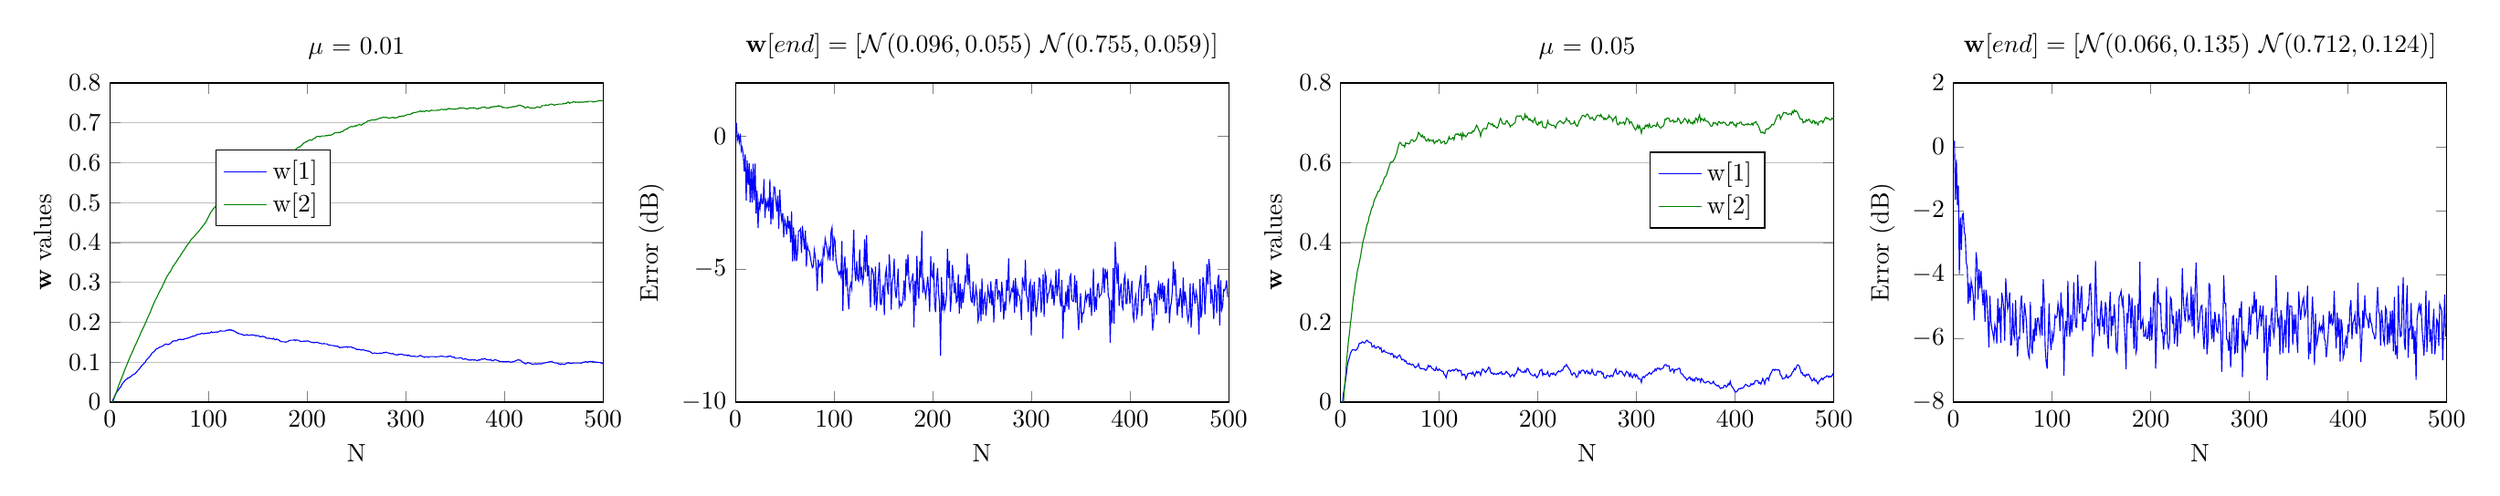 % This file was created by matlab2tikz v0.4.7 running on MATLAB 8.1.
% Copyright (c) 2008--2014, Nico Schlömer <nico.schloemer@gmail.com>
% All rights reserved.
% Minimal pgfplots version: 1.3
% 
% The latest updates can be retrieved from
%   http://www.mathworks.com/matlabcentral/fileexchange/22022-matlab2tikz
% where you can also make suggestions and rate matlab2tikz.
% 
\begin{tikzpicture}

\begin{axis}[%
width=2.7in,
height=1.75in,
unbounded coords=jump,
scale only axis,
xmin=0,
xmax=500,
xlabel={N},
ymin=-10,
ymax=2,
ylabel={Error (dB)},
name=plot2,
title={$\mathbf{w}[end]=[\mathcal{N}(0.096 , 0.055)$ $\mathcal{N}(0.755 , 0.059)]$}
]
\addplot [color=blue,solid,forget plot]
  table[row sep=crcr]{1	0.505\\
2	-0.151\\
3	0.041\\
4	-0.222\\
5	0.087\\
6	-0.552\\
7	-0.424\\
8	-0.736\\
9	-1.321\\
10	-0.677\\
11	-2.418\\
12	-0.912\\
13	-1.846\\
14	-1.027\\
15	-2.498\\
16	-1.237\\
17	-2.494\\
18	-1.039\\
19	-2.408\\
20	-1.029\\
21	-2.906\\
22	-2.041\\
23	-3.46\\
24	-2.499\\
25	-2.707\\
26	-2.169\\
27	-2.539\\
28	-2.53\\
29	-1.618\\
30	-3.074\\
31	-2.454\\
32	-2.65\\
33	-2.433\\
34	-2.823\\
35	-1.622\\
36	-3.322\\
37	-2.305\\
38	-3.149\\
39	-1.91\\
40	-1.941\\
41	-2.4\\
42	-2.827\\
43	-2.245\\
44	-3.48\\
45	-2.022\\
46	-2.828\\
47	-3.165\\
48	-2.897\\
49	-3.811\\
50	-3.138\\
51	-3.293\\
52	-3.698\\
53	-3.008\\
54	-3.488\\
55	-3.189\\
56	-4.001\\
57	-2.834\\
58	-4.71\\
59	-3.435\\
60	-4.7\\
61	-3.706\\
62	-4.699\\
63	-4.394\\
64	-3.579\\
65	-3.552\\
66	-3.489\\
67	-4.39\\
68	-3.373\\
69	-3.819\\
70	-4.265\\
71	-3.55\\
72	-4.911\\
73	-4.105\\
74	-4.281\\
75	-4.327\\
76	-4.539\\
77	-4.761\\
78	-4.949\\
79	-4.896\\
80	-4.287\\
81	-4.521\\
82	-4.922\\
83	-5.824\\
84	-4.639\\
85	-4.903\\
86	-4.832\\
87	-4.706\\
88	-5.559\\
89	-4.239\\
90	-4.426\\
91	-3.858\\
92	-4.055\\
93	-4.249\\
94	-4.555\\
95	-4.248\\
96	-4.673\\
97	-3.587\\
98	-3.431\\
99	-4.695\\
100	-3.814\\
101	-3.931\\
102	-4.651\\
103	-4.897\\
104	-5.09\\
105	-5.199\\
106	-5.093\\
107	-5.268\\
108	-3.946\\
109	-6.572\\
110	-4.902\\
111	-4.532\\
112	-5.659\\
113	-4.945\\
114	-5.957\\
115	-6.509\\
116	-5.715\\
117	-5.541\\
118	-5.744\\
119	-4.64\\
120	-3.529\\
121	-5.022\\
122	-5.451\\
123	-4.702\\
124	-5.373\\
125	-5.442\\
126	-4.267\\
127	-5.393\\
128	-4.916\\
129	-5.508\\
130	-5.289\\
131	-3.881\\
132	-5.109\\
133	-3.727\\
134	-5.274\\
135	-4.858\\
136	-5.556\\
137	-6.44\\
138	-4.971\\
139	-5.024\\
140	-5.208\\
141	-6.357\\
142	-4.906\\
143	-6.557\\
144	-5.99\\
145	-5.276\\
146	-4.746\\
147	-6.33\\
148	-6.333\\
149	-5.837\\
150	-5.591\\
151	-6.729\\
152	-5.24\\
153	-4.988\\
154	-5.651\\
155	-5.951\\
156	-4.441\\
157	-5.122\\
158	-6.529\\
159	-5.462\\
160	-5.326\\
161	-4.611\\
162	-5.802\\
163	-6.095\\
164	-5.569\\
165	-4.984\\
166	-6.41\\
167	-6.257\\
168	-6.389\\
169	-6.323\\
170	-6.117\\
171	-5.434\\
172	-6.201\\
173	-4.622\\
174	-5.249\\
175	-4.451\\
176	-5.512\\
177	-5.792\\
178	-5.472\\
179	-5.396\\
180	-5.154\\
181	-7.19\\
182	-5.438\\
183	-6.371\\
184	-4.503\\
185	-5.681\\
186	-6.116\\
187	-4.709\\
188	-5.322\\
189	-3.565\\
190	-5.895\\
191	-5.481\\
192	-5.804\\
193	-6.05\\
194	-5.692\\
195	-5.288\\
196	-5.784\\
197	-6.612\\
198	-4.523\\
199	-5.232\\
200	-5.32\\
201	-4.742\\
202	-6.339\\
203	-6.617\\
204	-5.431\\
205	-4.957\\
206	-5.908\\
207	-6.316\\
208	-8.255\\
209	-5.311\\
210	-6.58\\
211	-5.891\\
212	-6.531\\
213	-6.36\\
214	-6.011\\
215	-4.236\\
216	-5.33\\
217	-4.69\\
218	-6.6\\
219	-6.065\\
220	-4.846\\
221	-5.31\\
222	-5.911\\
223	-5.511\\
224	-6.246\\
225	-6.19\\
226	-5.191\\
227	-6.67\\
228	-5.546\\
229	-6.495\\
230	-5.755\\
231	-6.265\\
232	-5.765\\
233	-5.305\\
234	-5.455\\
235	-4.399\\
236	-5.598\\
237	-4.825\\
238	-5.803\\
239	-6.204\\
240	-6.242\\
241	-5.461\\
242	-6.387\\
243	-6.092\\
244	-5.706\\
245	-6.043\\
246	-6.95\\
247	-6.789\\
248	-5.741\\
249	-6.953\\
250	-5.354\\
251	-6.709\\
252	-6.168\\
253	-5.973\\
254	-6.76\\
255	-6.293\\
256	-5.703\\
257	-5.948\\
258	-6.28\\
259	-5.463\\
260	-6.368\\
261	-5.803\\
262	-7.005\\
263	-6.069\\
264	-5.393\\
265	-5.393\\
266	-6.147\\
267	-5.812\\
268	-5.84\\
269	-6.607\\
270	-5.485\\
271	-5.962\\
272	-6.902\\
273	-6.219\\
274	-6.563\\
275	-5.401\\
276	-5.825\\
277	-4.595\\
278	-6.213\\
279	-6.03\\
280	-5.753\\
281	-5.83\\
282	-5.42\\
283	-6.636\\
284	-5.332\\
285	-6.442\\
286	-5.755\\
287	-5.972\\
288	-6.001\\
289	-6.252\\
290	-6.913\\
291	-5.311\\
292	-5.542\\
293	-5.822\\
294	-4.652\\
295	-5.967\\
296	-6.095\\
297	-6.617\\
298	-5.63\\
299	-5.482\\
300	-7.496\\
301	-5.595\\
302	-6.583\\
303	-5.48\\
304	-6.334\\
305	-6.799\\
306	-6.341\\
307	-6.005\\
308	-5.35\\
309	-5.393\\
310	-6.633\\
311	-6.135\\
312	-5.197\\
313	-6.802\\
314	-5.118\\
315	-5.288\\
316	-6.283\\
317	-5.941\\
318	-5.885\\
319	-5.609\\
320	-5.449\\
321	-6.119\\
322	-5.592\\
323	-6.368\\
324	-5.883\\
325	-5.029\\
326	-6.014\\
327	-5.666\\
328	-4.982\\
329	-6.155\\
330	-6.394\\
331	-5.408\\
332	-7.619\\
333	-6.365\\
334	-6.62\\
335	-5.837\\
336	-6.401\\
337	-5.602\\
338	-6.537\\
339	-5.306\\
340	-5.215\\
341	-6.113\\
342	-6.205\\
343	-6.211\\
344	-5.245\\
345	-6.266\\
346	-5.436\\
347	-6.61\\
348	-7.298\\
349	-6.411\\
350	-5.907\\
351	-7.029\\
352	-6.654\\
353	-6.662\\
354	-6.362\\
355	-5.923\\
356	-6.175\\
357	-5.956\\
358	-5.946\\
359	-6.433\\
360	-5.692\\
361	-6.753\\
362	-6.149\\
363	-4.984\\
364	-6.609\\
365	-6.036\\
366	-6.536\\
367	-5.596\\
368	-5.55\\
369	-6.047\\
370	-5.986\\
371	-5.925\\
372	-5.634\\
373	-4.938\\
374	-5.889\\
375	-4.989\\
376	-5.297\\
377	-5.122\\
378	-6.006\\
379	-6.125\\
380	-7.778\\
381	-6.157\\
382	-7.032\\
383	-4.963\\
384	-7.049\\
385	-3.973\\
386	-4.732\\
387	-5.557\\
388	-4.774\\
389	-6.38\\
390	-5.824\\
391	-5.541\\
392	-6.396\\
393	-6.5\\
394	-5.394\\
395	-5.221\\
396	-6.292\\
397	-6.298\\
398	-5.362\\
399	-5.715\\
400	-6.305\\
401	-5.857\\
402	-5.444\\
403	-6.758\\
404	-6.917\\
405	-6.199\\
406	-5.993\\
407	-6.769\\
408	-6.555\\
409	-5.766\\
410	-5.458\\
411	-5.214\\
412	-6.764\\
413	-6.147\\
414	-6.166\\
415	-5.588\\
416	-4.863\\
417	-6.09\\
418	-5.569\\
419	-5.541\\
420	-6.281\\
421	-6.162\\
422	-6.367\\
423	-7.312\\
424	-6.933\\
425	-5.909\\
426	-5.937\\
427	-6.719\\
428	-5.811\\
429	-5.566\\
430	-6.173\\
431	-5.538\\
432	-6.129\\
433	-5.508\\
434	-6.235\\
435	-5.606\\
436	-6.647\\
437	-6.626\\
438	-5.874\\
439	-5.356\\
440	-7.03\\
441	-6.413\\
442	-6.265\\
443	-5.808\\
444	-4.708\\
445	-5.624\\
446	-5.009\\
447	-6.049\\
448	-6.74\\
449	-6.148\\
450	-6.409\\
451	-5.712\\
452	-6.027\\
453	-6.83\\
454	-5.316\\
455	-6.377\\
456	-5.846\\
457	-6.205\\
458	-6.695\\
459	-6.961\\
460	-6.69\\
461	-5.542\\
462	-7.206\\
463	-6.464\\
464	-5.532\\
465	-5.933\\
466	-6.304\\
467	-5.853\\
468	-6.043\\
469	-6.515\\
470	-7.462\\
471	-5.379\\
472	-6.835\\
473	-6.582\\
474	-5.3\\
475	-5.566\\
476	-6.707\\
477	-5.902\\
478	-4.81\\
479	-5.584\\
480	-4.627\\
481	-4.962\\
482	-6.292\\
483	-5.766\\
484	-6.242\\
485	-6.887\\
486	-5.581\\
487	-5.843\\
488	-6.665\\
489	-5.421\\
490	-5.215\\
491	-7.124\\
492	-5.418\\
493	-6.536\\
494	-6.395\\
495	-5.775\\
496	-5.807\\
497	-5.69\\
498	-5.42\\
499	-6.043\\
500	-inf\\
};
\end{axis}

\begin{axis}[%
width=2.7in,
height=1.75in,
scale only axis,
xmin=0,
xmax=500,
xlabel={N},
ymin=0,
ymax=0.8,
ytick={  0, 0.1, 0.2, 0.3, 0.4, 0.5, 0.6, 0.7, 0.8},
ylabel={$\mathbf{w}$ values},
ymajorgrids,
at=(plot2.left of south west),
anchor=right of south east,
title={$\mu$ = 0.01},
legend style={at={(0.214,0.55)},anchor=south west,draw=black,fill=white,legend cell align=left}
]
\addplot [color=blue,solid]
  table[row sep=crcr]{1	0\\
2	0\\
3	0.005\\
4	0.01\\
5	0.015\\
6	0.02\\
7	0.025\\
8	0.028\\
9	0.032\\
10	0.035\\
11	0.038\\
12	0.043\\
13	0.047\\
14	0.05\\
15	0.053\\
16	0.056\\
17	0.057\\
18	0.06\\
19	0.06\\
20	0.062\\
21	0.063\\
22	0.066\\
23	0.068\\
24	0.069\\
25	0.07\\
26	0.072\\
27	0.075\\
28	0.078\\
29	0.081\\
30	0.083\\
31	0.087\\
32	0.09\\
33	0.093\\
34	0.095\\
35	0.098\\
36	0.1\\
37	0.105\\
38	0.108\\
39	0.11\\
40	0.113\\
41	0.116\\
42	0.12\\
43	0.123\\
44	0.125\\
45	0.127\\
46	0.13\\
47	0.133\\
48	0.134\\
49	0.135\\
50	0.137\\
51	0.138\\
52	0.139\\
53	0.14\\
54	0.141\\
55	0.143\\
56	0.145\\
57	0.145\\
58	0.145\\
59	0.144\\
60	0.145\\
61	0.146\\
62	0.148\\
63	0.151\\
64	0.153\\
65	0.153\\
66	0.154\\
67	0.153\\
68	0.154\\
69	0.156\\
70	0.157\\
71	0.157\\
72	0.157\\
73	0.157\\
74	0.157\\
75	0.157\\
76	0.159\\
77	0.159\\
78	0.16\\
79	0.16\\
80	0.161\\
81	0.162\\
82	0.163\\
83	0.164\\
84	0.165\\
85	0.165\\
86	0.166\\
87	0.167\\
88	0.169\\
89	0.169\\
90	0.17\\
91	0.17\\
92	0.171\\
93	0.172\\
94	0.172\\
95	0.171\\
96	0.172\\
97	0.172\\
98	0.172\\
99	0.173\\
100	0.173\\
101	0.173\\
102	0.174\\
103	0.176\\
104	0.174\\
105	0.175\\
106	0.175\\
107	0.175\\
108	0.176\\
109	0.175\\
110	0.176\\
111	0.177\\
112	0.179\\
113	0.178\\
114	0.178\\
115	0.178\\
116	0.178\\
117	0.178\\
118	0.18\\
119	0.18\\
120	0.18\\
121	0.182\\
122	0.18\\
123	0.181\\
124	0.179\\
125	0.18\\
126	0.177\\
127	0.177\\
128	0.175\\
129	0.173\\
130	0.173\\
131	0.171\\
132	0.171\\
133	0.17\\
134	0.17\\
135	0.168\\
136	0.167\\
137	0.168\\
138	0.168\\
139	0.169\\
140	0.168\\
141	0.167\\
142	0.167\\
143	0.168\\
144	0.169\\
145	0.168\\
146	0.168\\
147	0.167\\
148	0.166\\
149	0.167\\
150	0.166\\
151	0.166\\
152	0.164\\
153	0.164\\
154	0.164\\
155	0.165\\
156	0.164\\
157	0.164\\
158	0.161\\
159	0.16\\
160	0.16\\
161	0.16\\
162	0.16\\
163	0.159\\
164	0.159\\
165	0.158\\
166	0.16\\
167	0.157\\
168	0.156\\
169	0.158\\
170	0.157\\
171	0.156\\
172	0.154\\
173	0.152\\
174	0.152\\
175	0.151\\
176	0.151\\
177	0.151\\
178	0.15\\
179	0.151\\
180	0.151\\
181	0.153\\
182	0.154\\
183	0.155\\
184	0.155\\
185	0.155\\
186	0.155\\
187	0.156\\
188	0.154\\
189	0.156\\
190	0.155\\
191	0.155\\
192	0.154\\
193	0.152\\
194	0.152\\
195	0.152\\
196	0.152\\
197	0.153\\
198	0.152\\
199	0.153\\
200	0.153\\
201	0.153\\
202	0.152\\
203	0.151\\
204	0.15\\
205	0.15\\
206	0.149\\
207	0.149\\
208	0.149\\
209	0.15\\
210	0.15\\
211	0.149\\
212	0.148\\
213	0.147\\
214	0.147\\
215	0.146\\
216	0.146\\
217	0.147\\
218	0.146\\
219	0.146\\
220	0.146\\
221	0.144\\
222	0.143\\
223	0.143\\
224	0.142\\
225	0.142\\
226	0.142\\
227	0.141\\
228	0.141\\
229	0.14\\
230	0.14\\
231	0.14\\
232	0.138\\
233	0.136\\
234	0.137\\
235	0.137\\
236	0.137\\
237	0.138\\
238	0.138\\
239	0.138\\
240	0.139\\
241	0.137\\
242	0.138\\
243	0.138\\
244	0.138\\
245	0.138\\
246	0.136\\
247	0.136\\
248	0.135\\
249	0.134\\
250	0.132\\
251	0.132\\
252	0.132\\
253	0.132\\
254	0.131\\
255	0.13\\
256	0.131\\
257	0.131\\
258	0.13\\
259	0.129\\
260	0.129\\
261	0.128\\
262	0.128\\
263	0.127\\
264	0.126\\
265	0.124\\
266	0.122\\
267	0.122\\
268	0.123\\
269	0.123\\
270	0.122\\
271	0.122\\
272	0.122\\
273	0.122\\
274	0.123\\
275	0.122\\
276	0.122\\
277	0.124\\
278	0.124\\
279	0.124\\
280	0.125\\
281	0.124\\
282	0.123\\
283	0.123\\
284	0.122\\
285	0.121\\
286	0.121\\
287	0.122\\
288	0.119\\
289	0.119\\
290	0.118\\
291	0.119\\
292	0.118\\
293	0.12\\
294	0.119\\
295	0.12\\
296	0.12\\
297	0.119\\
298	0.118\\
299	0.118\\
300	0.117\\
301	0.118\\
302	0.116\\
303	0.118\\
304	0.116\\
305	0.115\\
306	0.115\\
307	0.114\\
308	0.115\\
309	0.115\\
310	0.114\\
311	0.114\\
312	0.114\\
313	0.115\\
314	0.116\\
315	0.117\\
316	0.115\\
317	0.114\\
318	0.113\\
319	0.112\\
320	0.113\\
321	0.114\\
322	0.114\\
323	0.112\\
324	0.114\\
325	0.114\\
326	0.114\\
327	0.114\\
328	0.114\\
329	0.114\\
330	0.113\\
331	0.113\\
332	0.114\\
333	0.114\\
334	0.114\\
335	0.115\\
336	0.115\\
337	0.115\\
338	0.114\\
339	0.114\\
340	0.114\\
341	0.114\\
342	0.113\\
343	0.115\\
344	0.114\\
345	0.116\\
346	0.114\\
347	0.113\\
348	0.112\\
349	0.113\\
350	0.11\\
351	0.11\\
352	0.11\\
353	0.11\\
354	0.11\\
355	0.111\\
356	0.111\\
357	0.11\\
358	0.107\\
359	0.107\\
360	0.109\\
361	0.108\\
362	0.107\\
363	0.106\\
364	0.105\\
365	0.106\\
366	0.105\\
367	0.106\\
368	0.106\\
369	0.105\\
370	0.106\\
371	0.105\\
372	0.104\\
373	0.104\\
374	0.106\\
375	0.105\\
376	0.107\\
377	0.108\\
378	0.107\\
379	0.108\\
380	0.109\\
381	0.108\\
382	0.106\\
383	0.106\\
384	0.106\\
385	0.105\\
386	0.107\\
387	0.104\\
388	0.104\\
389	0.104\\
390	0.106\\
391	0.106\\
392	0.105\\
393	0.104\\
394	0.104\\
395	0.101\\
396	0.102\\
397	0.102\\
398	0.101\\
399	0.101\\
400	0.101\\
401	0.101\\
402	0.101\\
403	0.101\\
404	0.102\\
405	0.101\\
406	0.1\\
407	0.1\\
408	0.101\\
409	0.101\\
410	0.102\\
411	0.103\\
412	0.104\\
413	0.105\\
414	0.106\\
415	0.105\\
416	0.105\\
417	0.103\\
418	0.101\\
419	0.099\\
420	0.098\\
421	0.096\\
422	0.096\\
423	0.098\\
424	0.099\\
425	0.098\\
426	0.097\\
427	0.096\\
428	0.095\\
429	0.095\\
430	0.095\\
431	0.096\\
432	0.096\\
433	0.095\\
434	0.096\\
435	0.096\\
436	0.096\\
437	0.096\\
438	0.096\\
439	0.097\\
440	0.098\\
441	0.098\\
442	0.099\\
443	0.099\\
444	0.1\\
445	0.1\\
446	0.101\\
447	0.101\\
448	0.102\\
449	0.1\\
450	0.099\\
451	0.098\\
452	0.098\\
453	0.098\\
454	0.097\\
455	0.095\\
456	0.096\\
457	0.094\\
458	0.096\\
459	0.095\\
460	0.095\\
461	0.094\\
462	0.096\\
463	0.097\\
464	0.098\\
465	0.099\\
466	0.097\\
467	0.097\\
468	0.097\\
469	0.097\\
470	0.098\\
471	0.098\\
472	0.098\\
473	0.098\\
474	0.098\\
475	0.098\\
476	0.098\\
477	0.098\\
478	0.097\\
479	0.099\\
480	0.1\\
481	0.1\\
482	0.101\\
483	0.101\\
484	0.099\\
485	0.101\\
486	0.101\\
487	0.102\\
488	0.101\\
489	0.102\\
490	0.1\\
491	0.101\\
492	0.1\\
493	0.1\\
494	0.1\\
495	0.099\\
496	0.099\\
497	0.099\\
498	0.098\\
499	0.097\\
500	0.096\\
};
\addlegendentry{w[1]};

\addplot [color=black!50!green,solid]
  table[row sep=crcr]{1	0\\
2	0\\
3	0\\
4	0.007\\
5	0.014\\
6	0.021\\
7	0.027\\
8	0.035\\
9	0.042\\
10	0.048\\
11	0.055\\
12	0.06\\
13	0.067\\
14	0.073\\
15	0.08\\
16	0.086\\
17	0.092\\
18	0.098\\
19	0.104\\
20	0.11\\
21	0.116\\
22	0.121\\
23	0.127\\
24	0.132\\
25	0.139\\
26	0.143\\
27	0.149\\
28	0.154\\
29	0.16\\
30	0.165\\
31	0.171\\
32	0.177\\
33	0.182\\
34	0.187\\
35	0.192\\
36	0.198\\
37	0.203\\
38	0.209\\
39	0.215\\
40	0.22\\
41	0.225\\
42	0.232\\
43	0.238\\
44	0.244\\
45	0.25\\
46	0.255\\
47	0.26\\
48	0.264\\
49	0.27\\
50	0.275\\
51	0.28\\
52	0.284\\
53	0.289\\
54	0.295\\
55	0.299\\
56	0.305\\
57	0.31\\
58	0.315\\
59	0.319\\
60	0.323\\
61	0.326\\
62	0.33\\
63	0.335\\
64	0.34\\
65	0.343\\
66	0.347\\
67	0.35\\
68	0.354\\
69	0.358\\
70	0.362\\
71	0.365\\
72	0.369\\
73	0.373\\
74	0.377\\
75	0.38\\
76	0.384\\
77	0.388\\
78	0.392\\
79	0.395\\
80	0.398\\
81	0.402\\
82	0.406\\
83	0.409\\
84	0.411\\
85	0.414\\
86	0.416\\
87	0.42\\
88	0.422\\
89	0.425\\
90	0.428\\
91	0.431\\
92	0.434\\
93	0.437\\
94	0.441\\
95	0.443\\
96	0.447\\
97	0.45\\
98	0.454\\
99	0.46\\
100	0.464\\
101	0.469\\
102	0.474\\
103	0.478\\
104	0.481\\
105	0.485\\
106	0.487\\
107	0.49\\
108	0.493\\
109	0.495\\
110	0.498\\
111	0.502\\
112	0.505\\
113	0.506\\
114	0.508\\
115	0.509\\
116	0.511\\
117	0.512\\
118	0.515\\
119	0.518\\
120	0.52\\
121	0.523\\
122	0.523\\
123	0.527\\
124	0.527\\
125	0.531\\
126	0.532\\
127	0.535\\
128	0.537\\
129	0.538\\
130	0.541\\
131	0.542\\
132	0.545\\
133	0.547\\
134	0.549\\
135	0.551\\
136	0.555\\
137	0.556\\
138	0.557\\
139	0.56\\
140	0.56\\
141	0.562\\
142	0.563\\
143	0.565\\
144	0.567\\
145	0.569\\
146	0.572\\
147	0.572\\
148	0.573\\
149	0.575\\
150	0.577\\
151	0.578\\
152	0.579\\
153	0.579\\
154	0.58\\
155	0.581\\
156	0.583\\
157	0.585\\
158	0.585\\
159	0.586\\
160	0.587\\
161	0.589\\
162	0.59\\
163	0.592\\
164	0.594\\
165	0.595\\
166	0.598\\
167	0.599\\
168	0.601\\
169	0.603\\
170	0.605\\
171	0.607\\
172	0.609\\
173	0.611\\
174	0.612\\
175	0.614\\
176	0.617\\
177	0.618\\
178	0.618\\
179	0.62\\
180	0.621\\
181	0.623\\
182	0.624\\
183	0.626\\
184	0.628\\
185	0.628\\
186	0.629\\
187	0.631\\
188	0.632\\
189	0.635\\
190	0.637\\
191	0.638\\
192	0.64\\
193	0.64\\
194	0.643\\
195	0.645\\
196	0.648\\
197	0.65\\
198	0.651\\
199	0.653\\
200	0.653\\
201	0.655\\
202	0.657\\
203	0.657\\
204	0.656\\
205	0.657\\
206	0.659\\
207	0.661\\
208	0.662\\
209	0.664\\
210	0.666\\
211	0.666\\
212	0.666\\
213	0.665\\
214	0.666\\
215	0.667\\
216	0.667\\
217	0.667\\
218	0.667\\
219	0.668\\
220	0.668\\
221	0.668\\
222	0.669\\
223	0.669\\
224	0.669\\
225	0.67\\
226	0.671\\
227	0.673\\
228	0.675\\
229	0.675\\
230	0.675\\
231	0.676\\
232	0.676\\
233	0.675\\
234	0.677\\
235	0.678\\
236	0.678\\
237	0.681\\
238	0.682\\
239	0.683\\
240	0.685\\
241	0.685\\
242	0.688\\
243	0.689\\
244	0.69\\
245	0.691\\
246	0.69\\
247	0.691\\
248	0.691\\
249	0.693\\
250	0.692\\
251	0.694\\
252	0.695\\
253	0.696\\
254	0.695\\
255	0.694\\
256	0.696\\
257	0.698\\
258	0.699\\
259	0.7\\
260	0.702\\
261	0.704\\
262	0.705\\
263	0.705\\
264	0.706\\
265	0.707\\
266	0.707\\
267	0.707\\
268	0.707\\
269	0.708\\
270	0.708\\
271	0.709\\
272	0.71\\
273	0.711\\
274	0.712\\
275	0.712\\
276	0.713\\
277	0.714\\
278	0.714\\
279	0.713\\
280	0.714\\
281	0.713\\
282	0.712\\
283	0.712\\
284	0.712\\
285	0.713\\
286	0.713\\
287	0.714\\
288	0.712\\
289	0.713\\
290	0.712\\
291	0.713\\
292	0.714\\
293	0.716\\
294	0.716\\
295	0.716\\
296	0.717\\
297	0.717\\
298	0.717\\
299	0.718\\
300	0.719\\
301	0.72\\
302	0.721\\
303	0.721\\
304	0.721\\
305	0.721\\
306	0.724\\
307	0.724\\
308	0.726\\
309	0.726\\
310	0.726\\
311	0.727\\
312	0.727\\
313	0.728\\
314	0.729\\
315	0.73\\
316	0.728\\
317	0.729\\
318	0.729\\
319	0.728\\
320	0.73\\
321	0.731\\
322	0.73\\
323	0.729\\
324	0.729\\
325	0.73\\
326	0.732\\
327	0.731\\
328	0.731\\
329	0.731\\
330	0.731\\
331	0.731\\
332	0.732\\
333	0.731\\
334	0.732\\
335	0.733\\
336	0.734\\
337	0.734\\
338	0.733\\
339	0.733\\
340	0.734\\
341	0.733\\
342	0.734\\
343	0.736\\
344	0.735\\
345	0.736\\
346	0.735\\
347	0.734\\
348	0.734\\
349	0.735\\
350	0.734\\
351	0.735\\
352	0.735\\
353	0.736\\
354	0.736\\
355	0.738\\
356	0.737\\
357	0.737\\
358	0.737\\
359	0.737\\
360	0.736\\
361	0.735\\
362	0.736\\
363	0.735\\
364	0.736\\
365	0.738\\
366	0.737\\
367	0.737\\
368	0.737\\
369	0.738\\
370	0.737\\
371	0.736\\
372	0.735\\
373	0.735\\
374	0.737\\
375	0.736\\
376	0.737\\
377	0.739\\
378	0.739\\
379	0.739\\
380	0.74\\
381	0.738\\
382	0.737\\
383	0.737\\
384	0.737\\
385	0.737\\
386	0.74\\
387	0.739\\
388	0.74\\
389	0.741\\
390	0.74\\
391	0.741\\
392	0.741\\
393	0.741\\
394	0.743\\
395	0.741\\
396	0.742\\
397	0.741\\
398	0.738\\
399	0.739\\
400	0.738\\
401	0.738\\
402	0.738\\
403	0.737\\
404	0.738\\
405	0.739\\
406	0.739\\
407	0.739\\
408	0.74\\
409	0.741\\
410	0.74\\
411	0.741\\
412	0.741\\
413	0.742\\
414	0.744\\
415	0.744\\
416	0.744\\
417	0.743\\
418	0.742\\
419	0.742\\
420	0.739\\
421	0.737\\
422	0.738\\
423	0.74\\
424	0.74\\
425	0.738\\
426	0.737\\
427	0.737\\
428	0.737\\
429	0.737\\
430	0.737\\
431	0.737\\
432	0.738\\
433	0.74\\
434	0.74\\
435	0.739\\
436	0.738\\
437	0.74\\
438	0.743\\
439	0.743\\
440	0.743\\
441	0.743\\
442	0.745\\
443	0.744\\
444	0.744\\
445	0.745\\
446	0.746\\
447	0.747\\
448	0.747\\
449	0.746\\
450	0.745\\
451	0.744\\
452	0.746\\
453	0.746\\
454	0.746\\
455	0.747\\
456	0.747\\
457	0.747\\
458	0.747\\
459	0.747\\
460	0.749\\
461	0.748\\
462	0.749\\
463	0.749\\
464	0.752\\
465	0.752\\
466	0.749\\
467	0.75\\
468	0.751\\
469	0.751\\
470	0.753\\
471	0.753\\
472	0.751\\
473	0.752\\
474	0.752\\
475	0.752\\
476	0.751\\
477	0.752\\
478	0.752\\
479	0.752\\
480	0.752\\
481	0.752\\
482	0.753\\
483	0.753\\
484	0.752\\
485	0.754\\
486	0.754\\
487	0.754\\
488	0.754\\
489	0.754\\
490	0.752\\
491	0.753\\
492	0.753\\
493	0.754\\
494	0.754\\
495	0.755\\
496	0.755\\
497	0.756\\
498	0.755\\
499	0.755\\
500	0.755\\
};
\addlegendentry{w[2]};

\end{axis}

\begin{axis}[%
width=2.7in,
height=1.75in,
scale only axis,
xmin=0,
xmax=500,
xlabel={N},
ymin=0,
ymax=0.8,
ylabel={$\mathbf{w}$ values},
ymajorgrids,
name=plot3,
at=(plot2.right of south east),
anchor=left of south west,
title={$\mu$ = 0.05},
legend style={at={(0.627,0.544)},anchor=south west,draw=black,fill=white,legend cell align=left}
]
\addplot [color=blue,solid]
  table[row sep=crcr]{1	0\\
2	0\\
3	0.023\\
4	0.036\\
5	0.054\\
6	0.071\\
7	0.093\\
8	0.104\\
9	0.112\\
10	0.122\\
11	0.127\\
12	0.131\\
13	0.131\\
14	0.131\\
15	0.129\\
16	0.131\\
17	0.134\\
18	0.139\\
19	0.147\\
20	0.148\\
21	0.148\\
22	0.151\\
23	0.15\\
24	0.148\\
25	0.149\\
26	0.154\\
27	0.155\\
28	0.151\\
29	0.15\\
30	0.149\\
31	0.148\\
32	0.138\\
33	0.139\\
34	0.142\\
35	0.136\\
36	0.135\\
37	0.138\\
38	0.139\\
39	0.138\\
40	0.133\\
41	0.136\\
42	0.125\\
43	0.126\\
44	0.13\\
45	0.126\\
46	0.125\\
47	0.124\\
48	0.123\\
49	0.122\\
50	0.122\\
51	0.119\\
52	0.122\\
53	0.12\\
54	0.112\\
55	0.116\\
56	0.113\\
57	0.11\\
58	0.114\\
59	0.116\\
60	0.118\\
61	0.113\\
62	0.106\\
63	0.107\\
64	0.107\\
65	0.102\\
66	0.104\\
67	0.098\\
68	0.096\\
69	0.095\\
70	0.097\\
71	0.094\\
72	0.093\\
73	0.095\\
74	0.093\\
75	0.088\\
76	0.086\\
77	0.089\\
78	0.09\\
79	0.096\\
80	0.087\\
81	0.084\\
82	0.084\\
83	0.084\\
84	0.083\\
85	0.083\\
86	0.08\\
87	0.08\\
88	0.086\\
89	0.092\\
90	0.088\\
91	0.091\\
92	0.088\\
93	0.083\\
94	0.083\\
95	0.079\\
96	0.079\\
97	0.087\\
98	0.081\\
99	0.079\\
100	0.083\\
101	0.08\\
102	0.079\\
103	0.077\\
104	0.077\\
105	0.069\\
106	0.067\\
107	0.061\\
108	0.071\\
109	0.079\\
110	0.08\\
111	0.077\\
112	0.078\\
113	0.08\\
114	0.081\\
115	0.078\\
116	0.081\\
117	0.083\\
118	0.082\\
119	0.077\\
120	0.08\\
121	0.079\\
122	0.079\\
123	0.067\\
124	0.07\\
125	0.068\\
126	0.069\\
127	0.058\\
128	0.064\\
129	0.071\\
130	0.072\\
131	0.072\\
132	0.073\\
133	0.07\\
134	0.075\\
135	0.069\\
136	0.065\\
137	0.072\\
138	0.077\\
139	0.073\\
140	0.076\\
141	0.074\\
142	0.067\\
143	0.077\\
144	0.083\\
145	0.081\\
146	0.078\\
147	0.074\\
148	0.078\\
149	0.081\\
150	0.087\\
151	0.086\\
152	0.076\\
153	0.072\\
154	0.073\\
155	0.069\\
156	0.072\\
157	0.07\\
158	0.069\\
159	0.072\\
160	0.07\\
161	0.073\\
162	0.073\\
163	0.076\\
164	0.069\\
165	0.071\\
166	0.07\\
167	0.072\\
168	0.077\\
169	0.074\\
170	0.071\\
171	0.069\\
172	0.063\\
173	0.066\\
174	0.069\\
175	0.068\\
176	0.064\\
177	0.071\\
178	0.071\\
179	0.078\\
180	0.086\\
181	0.08\\
182	0.081\\
183	0.076\\
184	0.075\\
185	0.076\\
186	0.074\\
187	0.079\\
188	0.075\\
189	0.084\\
190	0.084\\
191	0.077\\
192	0.073\\
193	0.069\\
194	0.068\\
195	0.066\\
196	0.066\\
197	0.07\\
198	0.065\\
199	0.061\\
200	0.065\\
201	0.069\\
202	0.078\\
203	0.08\\
204	0.082\\
205	0.067\\
206	0.072\\
207	0.069\\
208	0.069\\
209	0.071\\
210	0.076\\
211	0.066\\
212	0.064\\
213	0.071\\
214	0.072\\
215	0.069\\
216	0.073\\
217	0.069\\
218	0.067\\
219	0.072\\
220	0.075\\
221	0.078\\
222	0.076\\
223	0.076\\
224	0.08\\
225	0.079\\
226	0.085\\
227	0.09\\
228	0.089\\
229	0.094\\
230	0.089\\
231	0.086\\
232	0.082\\
233	0.079\\
234	0.069\\
235	0.068\\
236	0.073\\
237	0.073\\
238	0.07\\
239	0.062\\
240	0.063\\
241	0.069\\
242	0.077\\
243	0.072\\
244	0.078\\
245	0.08\\
246	0.08\\
247	0.077\\
248	0.072\\
249	0.077\\
250	0.079\\
251	0.072\\
252	0.075\\
253	0.07\\
254	0.073\\
255	0.082\\
256	0.074\\
257	0.069\\
258	0.067\\
259	0.067\\
260	0.076\\
261	0.078\\
262	0.075\\
263	0.076\\
264	0.077\\
265	0.071\\
266	0.073\\
267	0.062\\
268	0.06\\
269	0.06\\
270	0.067\\
271	0.066\\
272	0.066\\
273	0.063\\
274	0.067\\
275	0.066\\
276	0.064\\
277	0.072\\
278	0.078\\
279	0.083\\
280	0.071\\
281	0.07\\
282	0.072\\
283	0.078\\
284	0.076\\
285	0.077\\
286	0.072\\
287	0.069\\
288	0.065\\
289	0.072\\
290	0.077\\
291	0.075\\
292	0.071\\
293	0.064\\
294	0.072\\
295	0.064\\
296	0.061\\
297	0.068\\
298	0.07\\
299	0.063\\
300	0.068\\
301	0.065\\
302	0.058\\
303	0.059\\
304	0.057\\
305	0.049\\
306	0.062\\
307	0.064\\
308	0.061\\
309	0.065\\
310	0.068\\
311	0.068\\
312	0.071\\
313	0.074\\
314	0.071\\
315	0.07\\
316	0.074\\
317	0.077\\
318	0.077\\
319	0.083\\
320	0.079\\
321	0.085\\
322	0.084\\
323	0.085\\
324	0.081\\
325	0.083\\
326	0.084\\
327	0.085\\
328	0.091\\
329	0.094\\
330	0.094\\
331	0.09\\
332	0.091\\
333	0.091\\
334	0.077\\
335	0.078\\
336	0.083\\
337	0.083\\
338	0.074\\
339	0.081\\
340	0.082\\
341	0.081\\
342	0.083\\
343	0.085\\
344	0.083\\
345	0.071\\
346	0.071\\
347	0.069\\
348	0.064\\
349	0.062\\
350	0.06\\
351	0.055\\
352	0.058\\
353	0.061\\
354	0.063\\
355	0.056\\
356	0.059\\
357	0.053\\
358	0.057\\
359	0.053\\
360	0.061\\
361	0.061\\
362	0.055\\
363	0.058\\
364	0.058\\
365	0.05\\
366	0.059\\
367	0.056\\
368	0.051\\
369	0.049\\
370	0.048\\
371	0.05\\
372	0.052\\
373	0.051\\
374	0.05\\
375	0.046\\
376	0.046\\
377	0.048\\
378	0.052\\
379	0.046\\
380	0.044\\
381	0.042\\
382	0.04\\
383	0.042\\
384	0.038\\
385	0.034\\
386	0.036\\
387	0.035\\
388	0.036\\
389	0.042\\
390	0.042\\
391	0.037\\
392	0.04\\
393	0.046\\
394	0.043\\
395	0.052\\
396	0.042\\
397	0.038\\
398	0.035\\
399	0.03\\
400	0.026\\
401	0.025\\
402	0.027\\
403	0.031\\
404	0.034\\
405	0.033\\
406	0.035\\
407	0.034\\
408	0.036\\
409	0.038\\
410	0.043\\
411	0.044\\
412	0.042\\
413	0.04\\
414	0.039\\
415	0.04\\
416	0.046\\
417	0.043\\
418	0.046\\
419	0.045\\
420	0.052\\
421	0.054\\
422	0.054\\
423	0.054\\
424	0.047\\
425	0.049\\
426	0.045\\
427	0.051\\
428	0.059\\
429	0.053\\
430	0.045\\
431	0.056\\
432	0.059\\
433	0.061\\
434	0.055\\
435	0.065\\
436	0.071\\
437	0.075\\
438	0.081\\
439	0.082\\
440	0.079\\
441	0.082\\
442	0.081\\
443	0.08\\
444	0.081\\
445	0.079\\
446	0.067\\
447	0.066\\
448	0.058\\
449	0.059\\
450	0.059\\
451	0.062\\
452	0.068\\
453	0.061\\
454	0.061\\
455	0.065\\
456	0.065\\
457	0.068\\
458	0.075\\
459	0.077\\
460	0.084\\
461	0.081\\
462	0.087\\
463	0.093\\
464	0.093\\
465	0.09\\
466	0.082\\
467	0.073\\
468	0.074\\
469	0.067\\
470	0.068\\
471	0.064\\
472	0.069\\
473	0.067\\
474	0.07\\
475	0.068\\
476	0.062\\
477	0.058\\
478	0.053\\
479	0.055\\
480	0.06\\
481	0.053\\
482	0.055\\
483	0.05\\
484	0.046\\
485	0.052\\
486	0.054\\
487	0.057\\
488	0.06\\
489	0.056\\
490	0.06\\
491	0.062\\
492	0.063\\
493	0.066\\
494	0.065\\
495	0.062\\
496	0.065\\
497	0.063\\
498	0.065\\
499	0.07\\
500	0.066\\
};
\addlegendentry{w[1]};

\addplot [color=black!50!green,solid]
  table[row sep=crcr]{1	0\\
2	0\\
3	0\\
4	0.036\\
5	0.064\\
6	0.099\\
7	0.126\\
8	0.153\\
9	0.171\\
10	0.197\\
11	0.215\\
12	0.239\\
13	0.262\\
14	0.277\\
15	0.296\\
16	0.309\\
17	0.328\\
18	0.338\\
19	0.349\\
20	0.362\\
21	0.376\\
22	0.392\\
23	0.405\\
24	0.413\\
25	0.423\\
26	0.436\\
27	0.446\\
28	0.451\\
29	0.465\\
30	0.471\\
31	0.481\\
32	0.488\\
33	0.493\\
34	0.505\\
35	0.51\\
36	0.515\\
37	0.521\\
38	0.528\\
39	0.528\\
40	0.533\\
41	0.542\\
42	0.545\\
43	0.55\\
44	0.56\\
45	0.564\\
46	0.567\\
47	0.572\\
48	0.582\\
49	0.588\\
50	0.597\\
51	0.602\\
52	0.601\\
53	0.603\\
54	0.607\\
55	0.611\\
56	0.618\\
57	0.624\\
58	0.636\\
59	0.645\\
60	0.651\\
61	0.65\\
62	0.645\\
63	0.643\\
64	0.644\\
65	0.639\\
66	0.65\\
67	0.648\\
68	0.649\\
69	0.647\\
70	0.648\\
71	0.654\\
72	0.658\\
73	0.658\\
74	0.653\\
75	0.654\\
76	0.656\\
77	0.66\\
78	0.666\\
79	0.676\\
80	0.673\\
81	0.669\\
82	0.665\\
83	0.669\\
84	0.663\\
85	0.665\\
86	0.658\\
87	0.654\\
88	0.656\\
89	0.66\\
90	0.654\\
91	0.657\\
92	0.656\\
93	0.654\\
94	0.657\\
95	0.648\\
96	0.651\\
97	0.655\\
98	0.653\\
99	0.657\\
100	0.658\\
101	0.656\\
102	0.649\\
103	0.651\\
104	0.653\\
105	0.654\\
106	0.647\\
107	0.648\\
108	0.651\\
109	0.657\\
110	0.665\\
111	0.659\\
112	0.659\\
113	0.661\\
114	0.663\\
115	0.657\\
116	0.669\\
117	0.672\\
118	0.671\\
119	0.673\\
120	0.669\\
121	0.669\\
122	0.673\\
123	0.661\\
124	0.674\\
125	0.667\\
126	0.669\\
127	0.665\\
128	0.668\\
129	0.673\\
130	0.675\\
131	0.674\\
132	0.675\\
133	0.674\\
134	0.68\\
135	0.678\\
136	0.683\\
137	0.689\\
138	0.694\\
139	0.689\\
140	0.683\\
141	0.678\\
142	0.666\\
143	0.677\\
144	0.682\\
145	0.686\\
146	0.686\\
147	0.685\\
148	0.685\\
149	0.694\\
150	0.7\\
151	0.699\\
152	0.697\\
153	0.695\\
154	0.698\\
155	0.691\\
156	0.693\\
157	0.69\\
158	0.688\\
159	0.687\\
160	0.693\\
161	0.702\\
162	0.711\\
163	0.707\\
164	0.699\\
165	0.697\\
166	0.697\\
167	0.697\\
168	0.705\\
169	0.705\\
170	0.699\\
171	0.697\\
172	0.69\\
173	0.694\\
174	0.694\\
175	0.697\\
176	0.698\\
177	0.701\\
178	0.714\\
179	0.717\\
180	0.717\\
181	0.716\\
182	0.718\\
183	0.717\\
184	0.712\\
185	0.707\\
186	0.71\\
187	0.721\\
188	0.713\\
189	0.717\\
190	0.712\\
191	0.707\\
192	0.71\\
193	0.705\\
194	0.706\\
195	0.701\\
196	0.707\\
197	0.712\\
198	0.701\\
199	0.696\\
200	0.694\\
201	0.701\\
202	0.698\\
203	0.703\\
204	0.704\\
205	0.69\\
206	0.689\\
207	0.688\\
208	0.687\\
209	0.693\\
210	0.705\\
211	0.698\\
212	0.696\\
213	0.696\\
214	0.693\\
215	0.694\\
216	0.694\\
217	0.691\\
218	0.687\\
219	0.695\\
220	0.7\\
221	0.702\\
222	0.704\\
223	0.705\\
224	0.702\\
225	0.7\\
226	0.698\\
227	0.702\\
228	0.703\\
229	0.712\\
230	0.707\\
231	0.704\\
232	0.705\\
233	0.697\\
234	0.697\\
235	0.698\\
236	0.698\\
237	0.704\\
238	0.698\\
239	0.693\\
240	0.691\\
241	0.697\\
242	0.705\\
243	0.708\\
244	0.713\\
245	0.718\\
246	0.719\\
247	0.717\\
248	0.715\\
249	0.719\\
250	0.722\\
251	0.72\\
252	0.715\\
253	0.71\\
254	0.711\\
255	0.714\\
256	0.71\\
257	0.706\\
258	0.708\\
259	0.714\\
260	0.718\\
261	0.719\\
262	0.719\\
263	0.716\\
264	0.721\\
265	0.714\\
266	0.714\\
267	0.708\\
268	0.712\\
269	0.708\\
270	0.711\\
271	0.711\\
272	0.719\\
273	0.714\\
274	0.714\\
275	0.711\\
276	0.704\\
277	0.71\\
278	0.713\\
279	0.716\\
280	0.701\\
281	0.695\\
282	0.695\\
283	0.702\\
284	0.699\\
285	0.699\\
286	0.7\\
287	0.702\\
288	0.696\\
289	0.702\\
290	0.712\\
291	0.71\\
292	0.708\\
293	0.698\\
294	0.703\\
295	0.702\\
296	0.695\\
297	0.691\\
298	0.686\\
299	0.682\\
300	0.686\\
301	0.694\\
302	0.686\\
303	0.693\\
304	0.685\\
305	0.674\\
306	0.686\\
307	0.687\\
308	0.685\\
309	0.694\\
310	0.691\\
311	0.695\\
312	0.689\\
313	0.697\\
314	0.69\\
315	0.688\\
316	0.69\\
317	0.693\\
318	0.694\\
319	0.692\\
320	0.691\\
321	0.7\\
322	0.694\\
323	0.691\\
324	0.687\\
325	0.687\\
326	0.691\\
327	0.691\\
328	0.697\\
329	0.709\\
330	0.708\\
331	0.712\\
332	0.712\\
333	0.711\\
334	0.703\\
335	0.704\\
336	0.705\\
337	0.707\\
338	0.701\\
339	0.704\\
340	0.703\\
341	0.703\\
342	0.712\\
343	0.709\\
344	0.704\\
345	0.698\\
346	0.701\\
347	0.702\\
348	0.708\\
349	0.711\\
350	0.708\\
351	0.704\\
352	0.699\\
353	0.708\\
354	0.704\\
355	0.699\\
356	0.701\\
357	0.697\\
358	0.704\\
359	0.7\\
360	0.712\\
361	0.71\\
362	0.703\\
363	0.714\\
364	0.72\\
365	0.704\\
366	0.711\\
367	0.709\\
368	0.705\\
369	0.711\\
370	0.705\\
371	0.704\\
372	0.704\\
373	0.701\\
374	0.698\\
375	0.693\\
376	0.691\\
377	0.693\\
378	0.701\\
379	0.699\\
380	0.7\\
381	0.697\\
382	0.694\\
383	0.702\\
384	0.703\\
385	0.699\\
386	0.7\\
387	0.699\\
388	0.702\\
389	0.701\\
390	0.7\\
391	0.695\\
392	0.694\\
393	0.694\\
394	0.696\\
395	0.702\\
396	0.699\\
397	0.702\\
398	0.7\\
399	0.694\\
400	0.695\\
401	0.69\\
402	0.699\\
403	0.698\\
404	0.698\\
405	0.702\\
406	0.702\\
407	0.696\\
408	0.696\\
409	0.694\\
410	0.695\\
411	0.697\\
412	0.695\\
413	0.698\\
414	0.696\\
415	0.695\\
416	0.695\\
417	0.699\\
418	0.694\\
419	0.7\\
420	0.701\\
421	0.703\\
422	0.697\\
423	0.695\\
424	0.69\\
425	0.683\\
426	0.676\\
427	0.675\\
428	0.677\\
429	0.674\\
430	0.673\\
431	0.683\\
432	0.685\\
433	0.685\\
434	0.685\\
435	0.689\\
436	0.69\\
437	0.695\\
438	0.696\\
439	0.695\\
440	0.7\\
441	0.707\\
442	0.713\\
443	0.719\\
444	0.72\\
445	0.72\\
446	0.709\\
447	0.715\\
448	0.719\\
449	0.726\\
450	0.725\\
451	0.725\\
452	0.725\\
453	0.721\\
454	0.721\\
455	0.723\\
456	0.723\\
457	0.72\\
458	0.729\\
459	0.725\\
460	0.732\\
461	0.728\\
462	0.73\\
463	0.726\\
464	0.722\\
465	0.715\\
466	0.71\\
467	0.709\\
468	0.709\\
469	0.7\\
470	0.703\\
471	0.702\\
472	0.708\\
473	0.705\\
474	0.707\\
475	0.709\\
476	0.704\\
477	0.702\\
478	0.699\\
479	0.706\\
480	0.705\\
481	0.698\\
482	0.702\\
483	0.699\\
484	0.695\\
485	0.703\\
486	0.703\\
487	0.705\\
488	0.705\\
489	0.7\\
490	0.705\\
491	0.711\\
492	0.714\\
493	0.71\\
494	0.712\\
495	0.71\\
496	0.707\\
497	0.707\\
498	0.712\\
499	0.71\\
500	0.712\\
};
\addlegendentry{w[2]};

\end{axis}

\begin{axis}[%
width=2.7in,
height=1.75in,
unbounded coords=jump,
scale only axis,
xmin=0,
xmax=500,
xlabel={N},
ymin=-8,
ymax=2,
ylabel={Error (dB)},
at=(plot3.right of south east),
anchor=left of south west,
title={$\mathbf{w}[end]=[\mathcal{N}(0.066 , 0.135)$ $\mathcal{N}(0.712 , 0.124)]$}
]
\addplot [color=blue,solid,forget plot]
  table[row sep=crcr]{1	0.186\\
2	-1.654\\
3	-0.405\\
4	-1.824\\
5	-1.218\\
6	-3.989\\
7	-2.212\\
8	-3.225\\
9	-2.132\\
10	-2.088\\
11	-2.679\\
12	-2.768\\
13	-3.638\\
14	-3.767\\
15	-4.928\\
16	-4.267\\
17	-4.834\\
18	-4.21\\
19	-4.388\\
20	-4.634\\
21	-5.443\\
22	-4.591\\
23	-3.308\\
24	-3.636\\
25	-4.788\\
26	-3.839\\
27	-4.443\\
28	-3.89\\
29	-4.501\\
30	-4.969\\
31	-4.468\\
32	-5.485\\
33	-4.488\\
34	-4.735\\
35	-5.471\\
36	-6.287\\
37	-4.672\\
38	-5.465\\
39	-5.713\\
40	-5.852\\
41	-6.056\\
42	-5.577\\
43	-5.726\\
44	-6.174\\
45	-4.755\\
46	-5.526\\
47	-5.031\\
48	-6.144\\
49	-4.579\\
50	-4.77\\
51	-5.048\\
52	-6.075\\
53	-4.123\\
54	-4.657\\
55	-5.092\\
56	-4.954\\
57	-4.56\\
58	-6.212\\
59	-6.201\\
60	-4.897\\
61	-5.865\\
62	-5.994\\
63	-4.808\\
64	-5.852\\
65	-6.576\\
66	-5.976\\
67	-6.004\\
68	-5.004\\
69	-4.654\\
70	-5.304\\
71	-5.842\\
72	-4.901\\
73	-5.159\\
74	-5.5\\
75	-6.23\\
76	-6.531\\
77	-6.619\\
78	-4.861\\
79	-6.244\\
80	-6.484\\
81	-5.703\\
82	-6.103\\
83	-5.374\\
84	-5.928\\
85	-5.376\\
86	-5.37\\
87	-5.666\\
88	-5.848\\
89	-5.001\\
90	-5.922\\
91	-4.147\\
92	-4.754\\
93	-6.285\\
94	-6.751\\
95	-6.953\\
96	-6.003\\
97	-4.907\\
98	-6.033\\
99	-6.366\\
100	-5.853\\
101	-6.06\\
102	-5.796\\
103	-5.29\\
104	-5.358\\
105	-5.313\\
106	-4.91\\
107	-5.126\\
108	-5.773\\
109	-4.564\\
110	-5.261\\
111	-5.129\\
112	-7.179\\
113	-5.753\\
114	-5.46\\
115	-5.952\\
116	-4.206\\
117	-5.562\\
118	-5.951\\
119	-5.255\\
120	-5.811\\
121	-5.422\\
122	-4.246\\
123	-5.232\\
124	-5.642\\
125	-5.66\\
126	-4.009\\
127	-4.834\\
128	-5.225\\
129	-4.69\\
130	-4.364\\
131	-5.778\\
132	-5.234\\
133	-5.469\\
134	-5.469\\
135	-5.259\\
136	-5.032\\
137	-5.09\\
138	-4.338\\
139	-4.297\\
140	-4.957\\
141	-6.584\\
142	-6.049\\
143	-5.819\\
144	-3.57\\
145	-4.649\\
146	-5.628\\
147	-5.389\\
148	-5.935\\
149	-5.184\\
150	-4.823\\
151	-5.637\\
152	-5.411\\
153	-5.88\\
154	-4.867\\
155	-5.054\\
156	-5.892\\
157	-6.334\\
158	-5.093\\
159	-4.546\\
160	-5.93\\
161	-5.306\\
162	-5.597\\
163	-4.936\\
164	-5.436\\
165	-6.384\\
166	-6.459\\
167	-5.659\\
168	-4.718\\
169	-4.653\\
170	-4.524\\
171	-4.946\\
172	-4.772\\
173	-5.476\\
174	-6.037\\
175	-6.978\\
176	-5.215\\
177	-5.528\\
178	-4.609\\
179	-4.887\\
180	-5.682\\
181	-4.728\\
182	-5.428\\
183	-6.336\\
184	-4.97\\
185	-6.461\\
186	-6.334\\
187	-4.926\\
188	-5.431\\
189	-3.605\\
190	-5.728\\
191	-5.547\\
192	-5.407\\
193	-5.945\\
194	-5.938\\
195	-5.723\\
196	-6.011\\
197	-6.012\\
198	-5.469\\
199	-6.086\\
200	-5.034\\
201	-6.063\\
202	-5.584\\
203	-4.607\\
204	-4.558\\
205	-6.951\\
206	-5.936\\
207	-4.109\\
208	-4.869\\
209	-4.935\\
210	-4.912\\
211	-5.781\\
212	-5.745\\
213	-6.353\\
214	-5.827\\
215	-5.863\\
216	-4.381\\
217	-6.158\\
218	-6.317\\
219	-6.145\\
220	-4.722\\
221	-4.783\\
222	-5.543\\
223	-5.3\\
224	-6.178\\
225	-5.801\\
226	-5.156\\
227	-6.258\\
228	-5.32\\
229	-5.078\\
230	-5.86\\
231	-5.57\\
232	-3.806\\
233	-4.77\\
234	-5.196\\
235	-5.478\\
236	-4.801\\
237	-4.65\\
238	-5.419\\
239	-5.318\\
240	-5.428\\
241	-4.377\\
242	-5.63\\
243	-4.625\\
244	-6.017\\
245	-4.494\\
246	-3.631\\
247	-4.774\\
248	-5.84\\
249	-5.601\\
250	-5.204\\
251	-5.001\\
252	-4.971\\
253	-5.809\\
254	-6.338\\
255	-5.64\\
256	-5.044\\
257	-6.507\\
258	-6.103\\
259	-4.294\\
260	-4.336\\
261	-5.476\\
262	-6.023\\
263	-5.389\\
264	-6.119\\
265	-5.171\\
266	-5.445\\
267	-5.773\\
268	-5.817\\
269	-5.236\\
270	-5.474\\
271	-5.817\\
272	-7.056\\
273	-5.94\\
274	-4.036\\
275	-4.907\\
276	-4.909\\
277	-6.032\\
278	-6.055\\
279	-6.4\\
280	-5.808\\
281	-6.918\\
282	-6.195\\
283	-5.324\\
284	-5.297\\
285	-6.474\\
286	-6.43\\
287	-5.377\\
288	-6.472\\
289	-5.545\\
290	-5.054\\
291	-5.354\\
292	-4.84\\
293	-7.217\\
294	-5.765\\
295	-6.078\\
296	-6.343\\
297	-6.105\\
298	-6.19\\
299	-5.677\\
300	-5.012\\
301	-5.885\\
302	-5.302\\
303	-5.03\\
304	-5.233\\
305	-4.54\\
306	-5.186\\
307	-4.769\\
308	-6.026\\
309	-5.611\\
310	-5.346\\
311	-4.974\\
312	-5.627\\
313	-5.23\\
314	-4.987\\
315	-6.47\\
316	-5.931\\
317	-5.28\\
318	-7.317\\
319	-6.218\\
320	-5.589\\
321	-6.264\\
322	-5.309\\
323	-5.047\\
324	-5.741\\
325	-5.931\\
326	-5.51\\
327	-4.026\\
328	-5.065\\
329	-5.576\\
330	-5.418\\
331	-6.518\\
332	-5.123\\
333	-5.353\\
334	-6.466\\
335	-5.915\\
336	-5.419\\
337	-6.293\\
338	-5.059\\
339	-4.557\\
340	-6.47\\
341	-4.994\\
342	-4.993\\
343	-5.01\\
344	-6.214\\
345	-5.258\\
346	-5.865\\
347	-5.248\\
348	-5.965\\
349	-6.452\\
350	-4.535\\
351	-5.014\\
352	-5.426\\
353	-5.052\\
354	-4.843\\
355	-4.73\\
356	-5.312\\
357	-5.218\\
358	-4.993\\
359	-4.353\\
360	-6.658\\
361	-6.133\\
362	-6.483\\
363	-5.447\\
364	-4.701\\
365	-5.566\\
366	-6.841\\
367	-5.23\\
368	-6.224\\
369	-6.078\\
370	-5.833\\
371	-5.565\\
372	-5.762\\
373	-5.634\\
374	-5.779\\
375	-5.271\\
376	-6.004\\
377	-6.102\\
378	-6.596\\
379	-6.259\\
380	-5.821\\
381	-5.141\\
382	-5.557\\
383	-5.233\\
384	-5.579\\
385	-5.511\\
386	-4.519\\
387	-5.566\\
388	-6.322\\
389	-5.196\\
390	-5.962\\
391	-5.369\\
392	-6.732\\
393	-5.409\\
394	-5.59\\
395	-6.624\\
396	-6.5\\
397	-6.122\\
398	-5.988\\
399	-6.308\\
400	-5.564\\
401	-5.808\\
402	-5.047\\
403	-4.804\\
404	-6.026\\
405	-5.539\\
406	-5.426\\
407	-5.255\\
408	-5.823\\
409	-5.844\\
410	-4.261\\
411	-5.549\\
412	-5.422\\
413	-6.747\\
414	-6.079\\
415	-5.13\\
416	-5.684\\
417	-4.662\\
418	-5.264\\
419	-5.361\\
420	-5.433\\
421	-5.688\\
422	-5.209\\
423	-5.493\\
424	-5.551\\
425	-5.795\\
426	-5.862\\
427	-6.015\\
428	-5.992\\
429	-5.047\\
430	-4.395\\
431	-5.19\\
432	-5.21\\
433	-6.225\\
434	-5.114\\
435	-5.434\\
436	-6.05\\
437	-6.179\\
438	-5.036\\
439	-5.118\\
440	-6.204\\
441	-5.519\\
442	-6.153\\
443	-5.154\\
444	-5.926\\
445	-5.124\\
446	-6.413\\
447	-4.702\\
448	-6.525\\
449	-6.234\\
450	-6.648\\
451	-4.355\\
452	-5.496\\
453	-5.948\\
454	-5.927\\
455	-4.839\\
456	-4.091\\
457	-6.124\\
458	-6.364\\
459	-5.09\\
460	-4.349\\
461	-6.613\\
462	-5.705\\
463	-5.734\\
464	-4.897\\
465	-6.035\\
466	-5.612\\
467	-6.48\\
468	-5.768\\
469	-7.304\\
470	-5.398\\
471	-5.161\\
472	-4.962\\
473	-5.166\\
474	-4.916\\
475	-5.682\\
476	-6.07\\
477	-6.545\\
478	-5.881\\
479	-4.504\\
480	-6.423\\
481	-5.595\\
482	-4.812\\
483	-6.118\\
484	-5.723\\
485	-6.493\\
486	-5.587\\
487	-5.08\\
488	-6.501\\
489	-6.142\\
490	-5.41\\
491	-5.47\\
492	-6.238\\
493	-4.936\\
494	-5.043\\
495	-5.145\\
496	-6.687\\
497	-5.714\\
498	-4.633\\
499	-5.952\\
500	-inf\\
};
\end{axis}
\end{tikzpicture}%